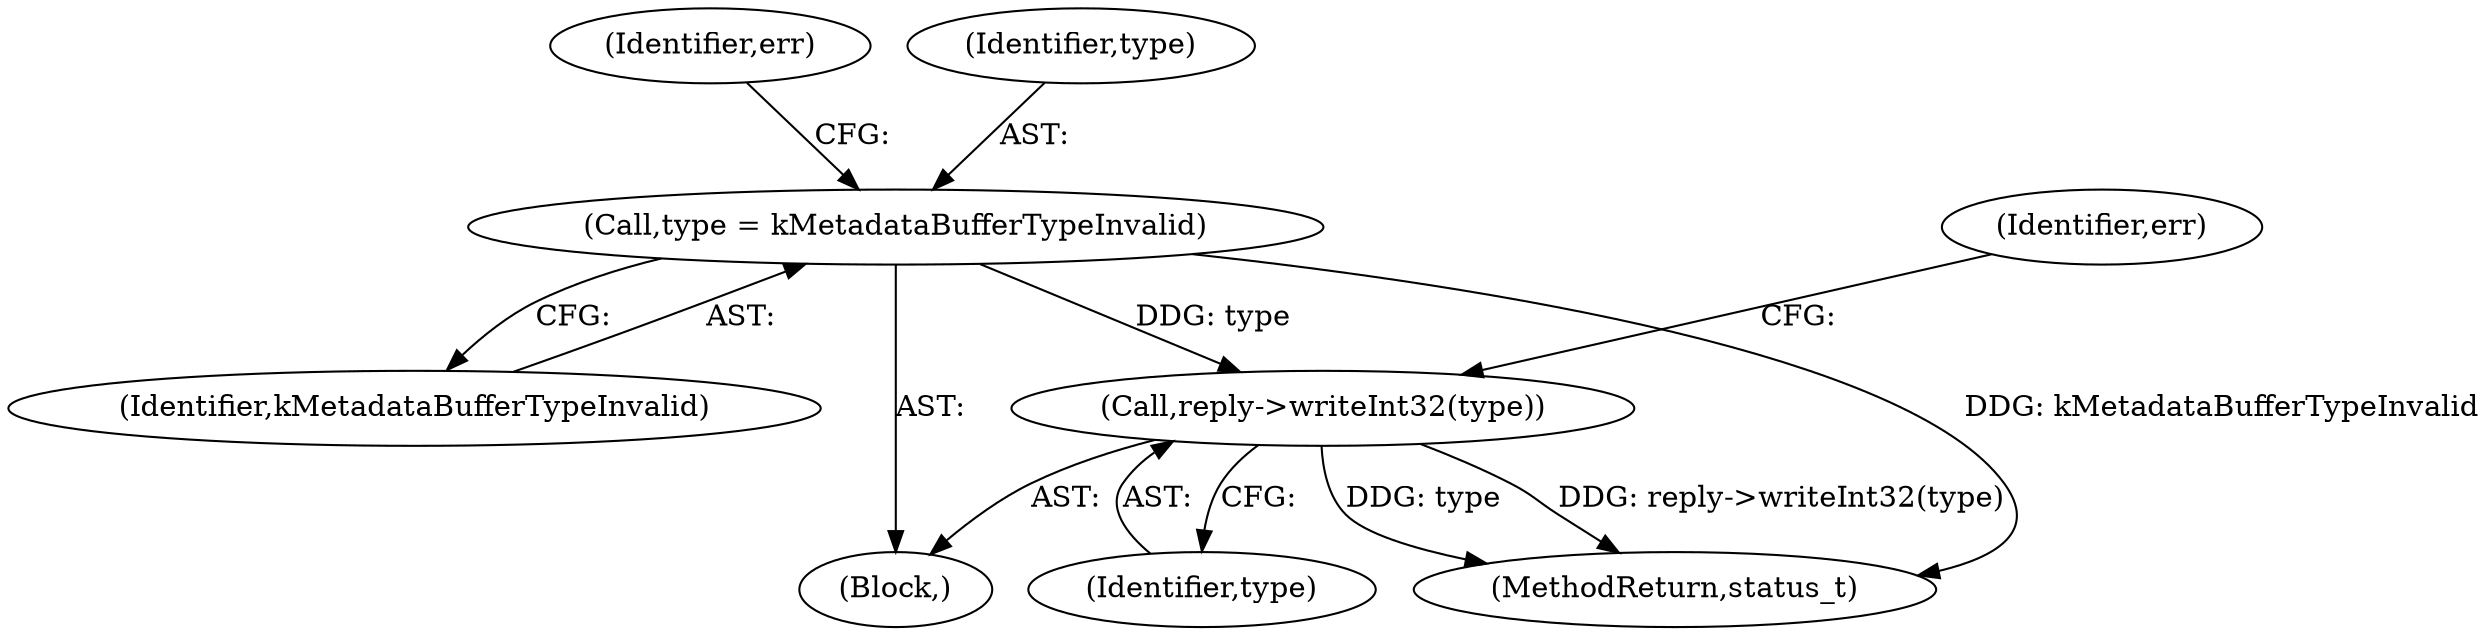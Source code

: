 digraph "0_Android_0bb5ced60304da7f61478ffd359e7ba65d72f181@API" {
"1000982" [label="(Call,reply->writeInt32(type))"];
"1000970" [label="(Call,type = kMetadataBufferTypeInvalid)"];
"1000975" [label="(Identifier,err)"];
"1000972" [label="(Identifier,kMetadataBufferTypeInvalid)"];
"1000983" [label="(Identifier,type)"];
"1000985" [label="(Identifier,err)"];
"1000970" [label="(Call,type = kMetadataBufferTypeInvalid)"];
"1000971" [label="(Identifier,type)"];
"1000948" [label="(Block,)"];
"1000982" [label="(Call,reply->writeInt32(type))"];
"1001353" [label="(MethodReturn,status_t)"];
"1000982" -> "1000948"  [label="AST: "];
"1000982" -> "1000983"  [label="CFG: "];
"1000983" -> "1000982"  [label="AST: "];
"1000985" -> "1000982"  [label="CFG: "];
"1000982" -> "1001353"  [label="DDG: reply->writeInt32(type)"];
"1000982" -> "1001353"  [label="DDG: type"];
"1000970" -> "1000982"  [label="DDG: type"];
"1000970" -> "1000948"  [label="AST: "];
"1000970" -> "1000972"  [label="CFG: "];
"1000971" -> "1000970"  [label="AST: "];
"1000972" -> "1000970"  [label="AST: "];
"1000975" -> "1000970"  [label="CFG: "];
"1000970" -> "1001353"  [label="DDG: kMetadataBufferTypeInvalid"];
}
